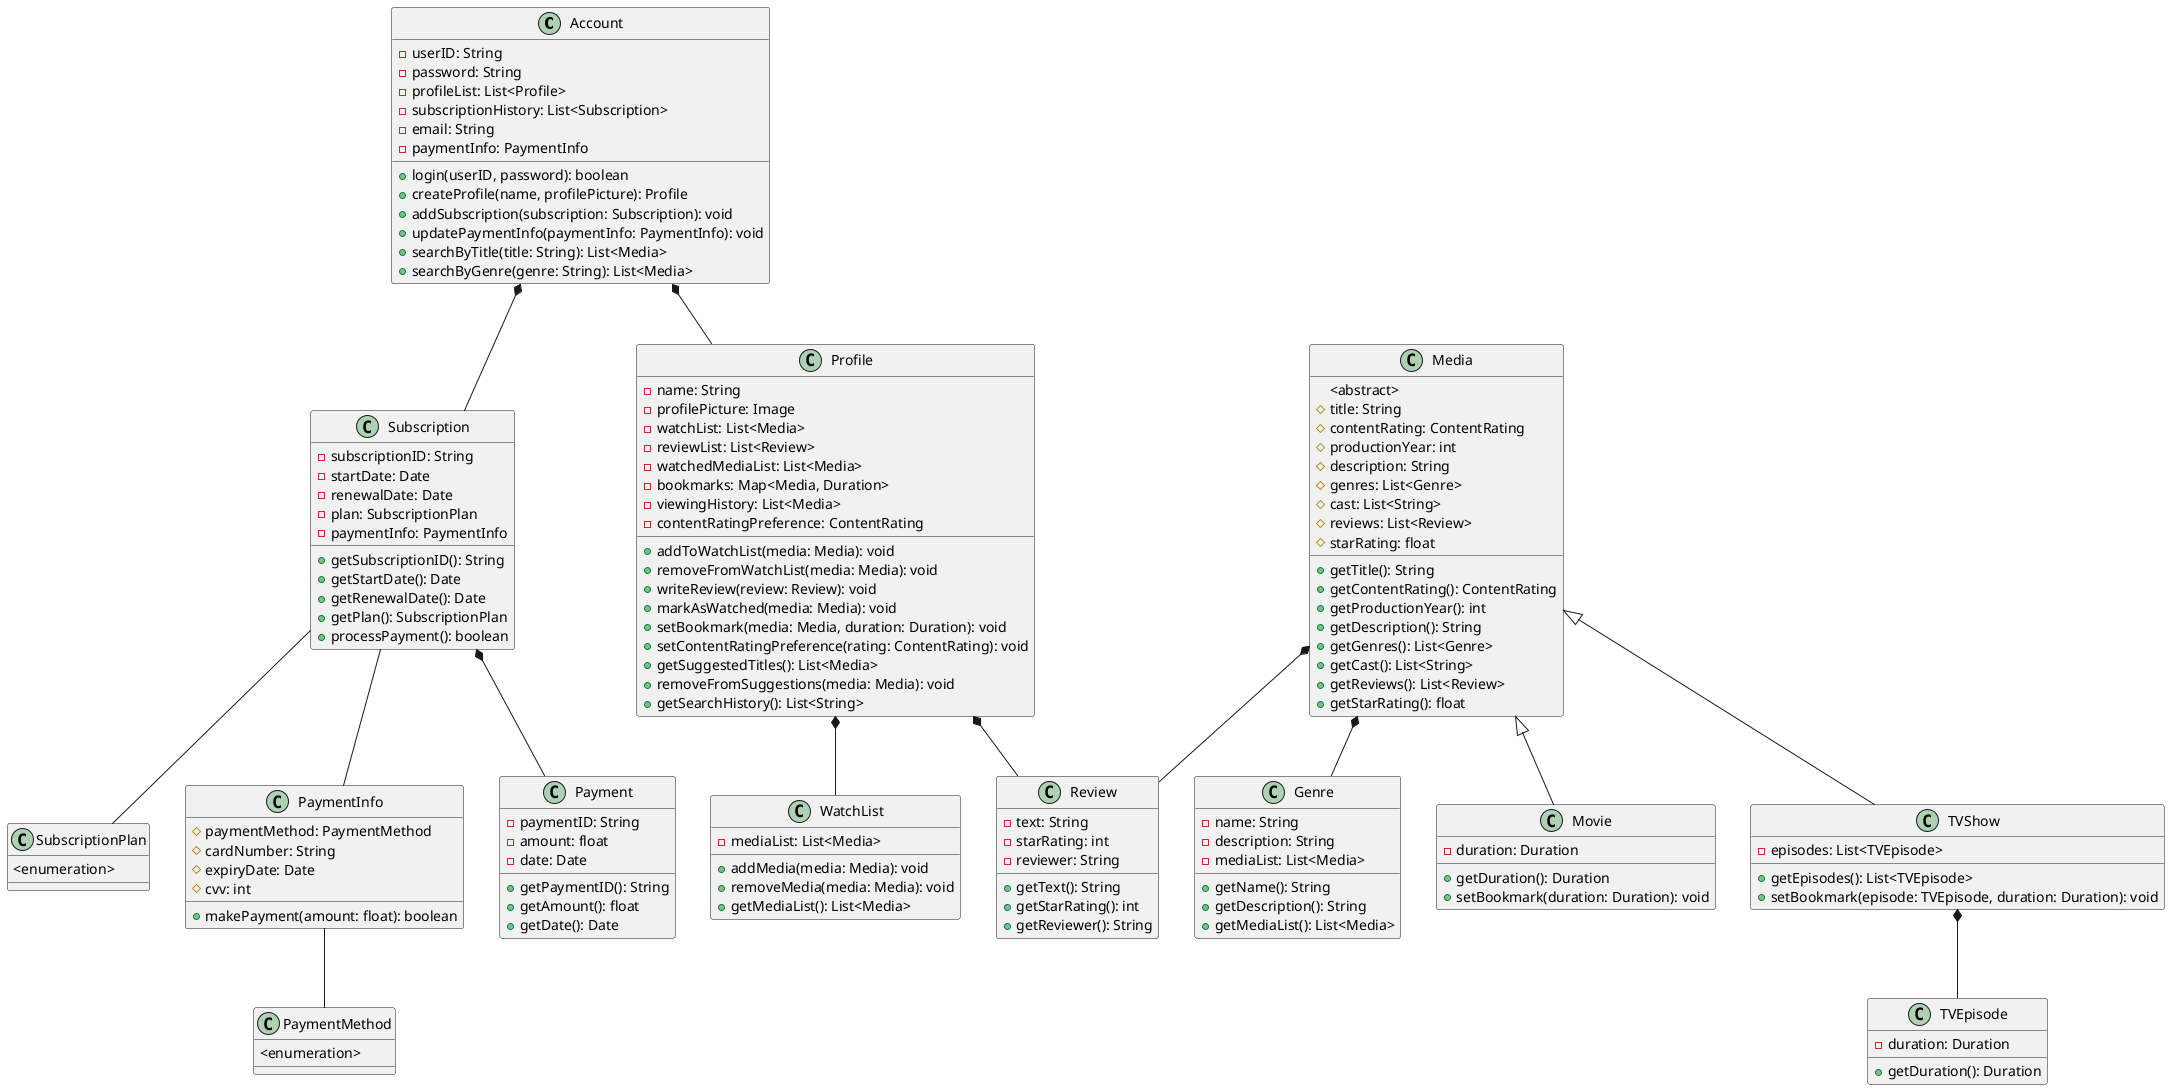 @startuml

class Account {
    - userID: String
    - password: String
    - profileList: List<Profile>
    - subscriptionHistory: List<Subscription>
    - email: String
    - paymentInfo: PaymentInfo

    + login(userID, password): boolean
    + createProfile(name, profilePicture): Profile
    + addSubscription(subscription: Subscription): void
    + updatePaymentInfo(paymentInfo: PaymentInfo): void
    + searchByTitle(title: String): List<Media>
    + searchByGenre(genre: String): List<Media>
}

class Profile {
    - name: String
    - profilePicture: Image
    - watchList: List<Media>
    - reviewList: List<Review>
    - watchedMediaList: List<Media>
    - bookmarks: Map<Media, Duration>
    - viewingHistory: List<Media>
    - contentRatingPreference: ContentRating

    + addToWatchList(media: Media): void
    + removeFromWatchList(media: Media): void
    + writeReview(review: Review): void
    + markAsWatched(media: Media): void
    + setBookmark(media: Media, duration: Duration): void
    + setContentRatingPreference(rating: ContentRating): void
    + getSuggestedTitles(): List<Media>
    + removeFromSuggestions(media: Media): void
    + getSearchHistory(): List<String>
}

class Media {
    <abstract>
    # title: String
    # contentRating: ContentRating
    # productionYear: int
    # description: String
    # genres: List<Genre>
    # cast: List<String>
    # reviews: List<Review>
    # starRating: float

    + getTitle(): String
    + getContentRating(): ContentRating
    + getProductionYear(): int
    + getDescription(): String
    + getGenres(): List<Genre>
    + getCast(): List<String>
    + getReviews(): List<Review>
    + getStarRating(): float
}

class Movie {
    - duration: Duration

    + getDuration(): Duration
    + setBookmark(duration: Duration): void
}

class TVShow {
    - episodes: List<TVEpisode>

    + getEpisodes(): List<TVEpisode>
    + setBookmark(episode: TVEpisode, duration: Duration): void
}

class TVEpisode {
    - duration: Duration

    + getDuration(): Duration
}

class Genre {
    - name: String
    - description: String
    - mediaList: List<Media>

    + getName(): String
    + getDescription(): String
    + getMediaList(): List<Media>
}

class WatchList {
    - mediaList: List<Media>

    + addMedia(media: Media): void
    + removeMedia(media: Media): void
    + getMediaList(): List<Media>
}

class Subscription {
    - subscriptionID: String
    - startDate: Date
    - renewalDate: Date
    - plan: SubscriptionPlan
    - paymentInfo: PaymentInfo

    + getSubscriptionID(): String
    + getStartDate(): Date
    + getRenewalDate(): Date
    + getPlan(): SubscriptionPlan
    + processPayment(): boolean
}

class SubscriptionPlan {
    <enumeration>
}

class PaymentInfo {
    # paymentMethod: PaymentMethod
    # cardNumber: String
    # expiryDate: Date
    # cvv: int

    + makePayment(amount: float): boolean
}

class PaymentMethod {
    <enumeration>
}

class Payment {
    - paymentID: String
    - amount: float
    - date: Date

    + getPaymentID(): String
    + getAmount(): float
    + getDate(): Date
}

class Review {
    - text: String
    - starRating: int
    - reviewer: String

    + getText(): String
    + getStarRating(): int
    + getReviewer(): String
}

Account *--  Profile
Profile  *--  WatchList
Profile  *--  Review
Media <|-- Movie
Media <|-- TVShow
TVShow *--  TVEpisode
Account  *--  Subscription
Subscription  --  SubscriptionPlan
Subscription  --  PaymentInfo
PaymentInfo  --  PaymentMethod
Subscription  *--  Payment
Media *--  Review
Media *-- Genre

@enduml